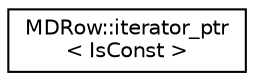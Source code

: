 digraph "Graphical Class Hierarchy"
{
  edge [fontname="Helvetica",fontsize="10",labelfontname="Helvetica",labelfontsize="10"];
  node [fontname="Helvetica",fontsize="10",shape=record];
  rankdir="LR";
  Node0 [label="MDRow::iterator_ptr\l\< IsConst \>",height=0.2,width=0.4,color="black", fillcolor="white", style="filled",URL="$classMDRow_1_1iterator__ptr.html"];
}

